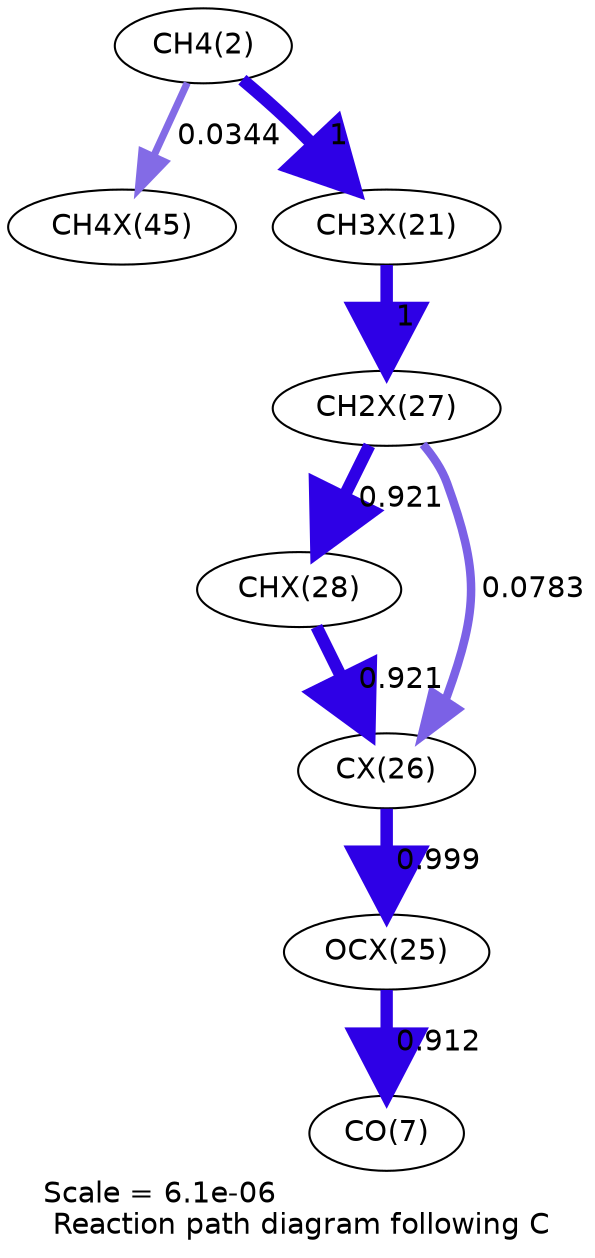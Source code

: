 digraph reaction_paths {
center=1;
s4 -> s34[fontname="Helvetica", penwidth=3.46, arrowsize=1.73, color="0.7, 0.534, 0.9"
, label=" 0.0344"];
s4 -> s26[fontname="Helvetica", penwidth=6, arrowsize=3, color="0.7, 1.5, 0.9"
, label=" 1"];
s26 -> s32[fontname="Helvetica", penwidth=6, arrowsize=3, color="0.7, 1.5, 0.9"
, label=" 1"];
s32 -> s33[fontname="Helvetica", penwidth=5.94, arrowsize=2.97, color="0.7, 1.42, 0.9"
, label=" 0.921"];
s32 -> s31[fontname="Helvetica", penwidth=4.08, arrowsize=2.04, color="0.7, 0.578, 0.9"
, label=" 0.0783"];
s33 -> s31[fontname="Helvetica", penwidth=5.94, arrowsize=2.97, color="0.7, 1.42, 0.9"
, label=" 0.921"];
s31 -> s30[fontname="Helvetica", penwidth=6, arrowsize=3, color="0.7, 1.5, 0.9"
, label=" 0.999"];
s30 -> s9[fontname="Helvetica", penwidth=5.93, arrowsize=2.97, color="0.7, 1.41, 0.9"
, label=" 0.912"];
s4 [ fontname="Helvetica", label="CH4(2)"];
s9 [ fontname="Helvetica", label="CO(7)"];
s26 [ fontname="Helvetica", label="CH3X(21)"];
s30 [ fontname="Helvetica", label="OCX(25)"];
s31 [ fontname="Helvetica", label="CX(26)"];
s32 [ fontname="Helvetica", label="CH2X(27)"];
s33 [ fontname="Helvetica", label="CHX(28)"];
s34 [ fontname="Helvetica", label="CH4X(45)"];
 label = "Scale = 6.1e-06\l Reaction path diagram following C";
 fontname = "Helvetica";
}
